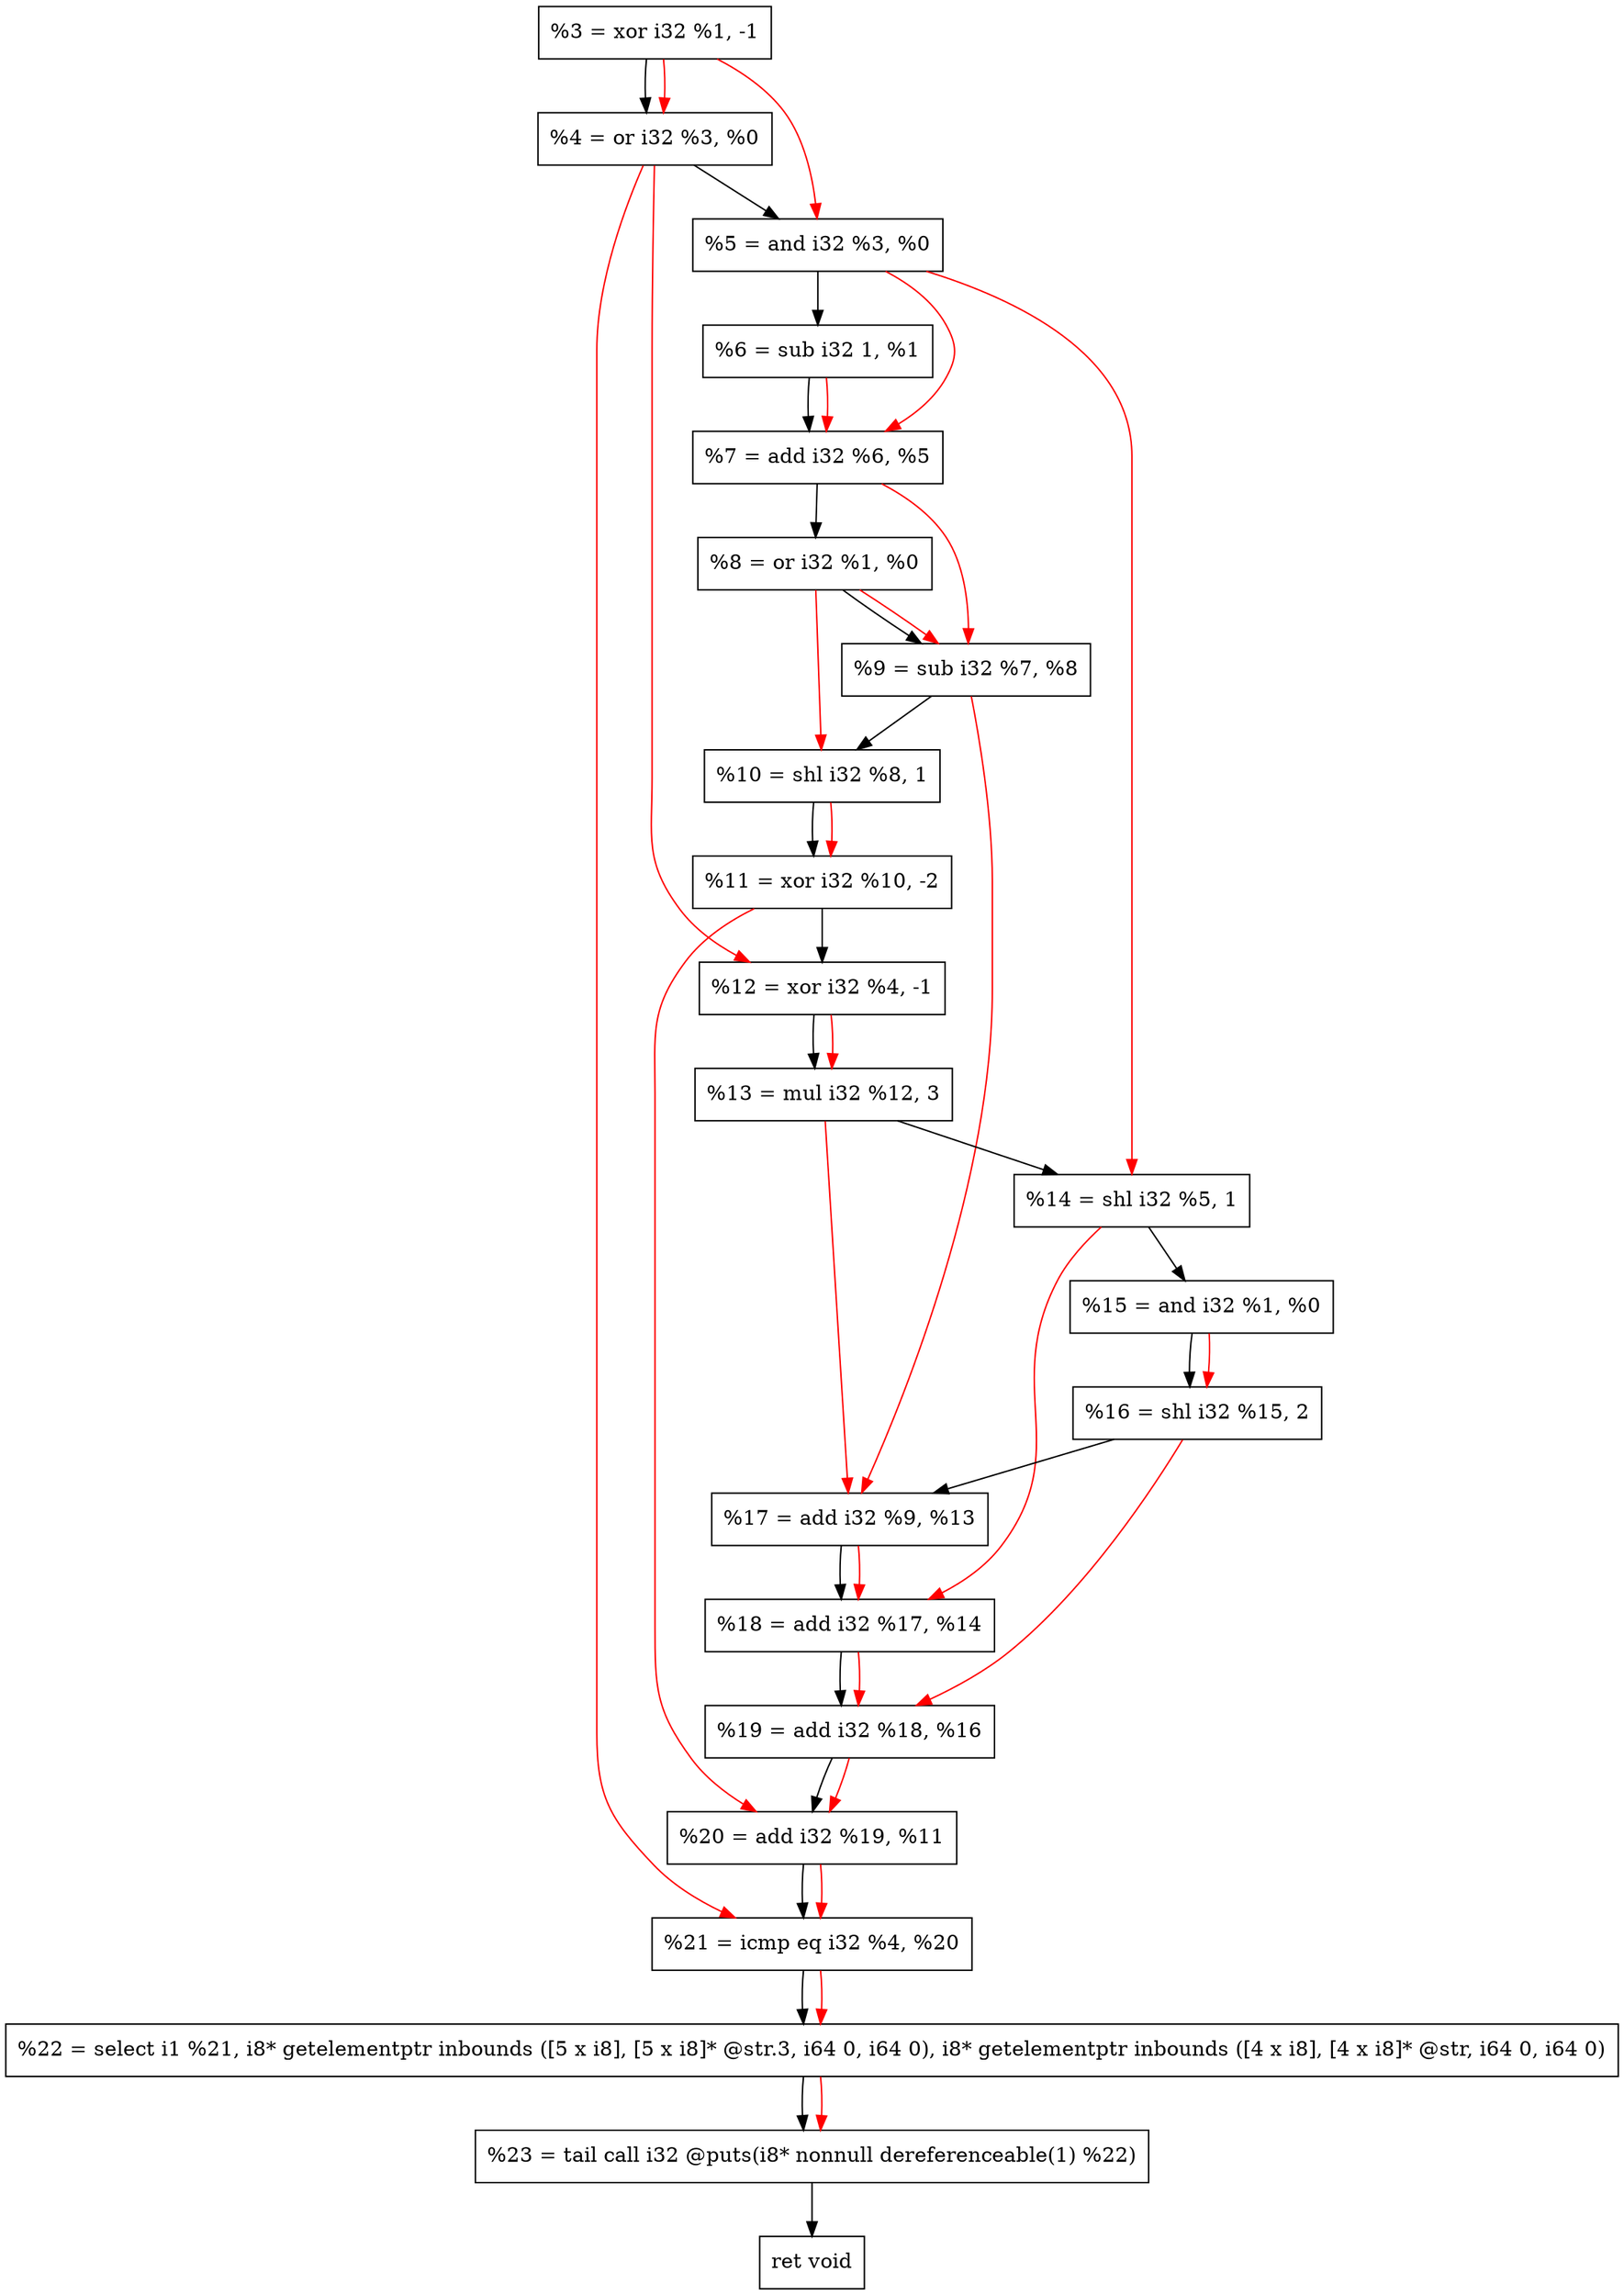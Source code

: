 digraph "DFG for'crackme' function" {
	Node0x12f0a90[shape=record, label="  %3 = xor i32 %1, -1"];
	Node0x12f0b00[shape=record, label="  %4 = or i32 %3, %0"];
	Node0x12f0bc0[shape=record, label="  %5 = and i32 %3, %0"];
	Node0x12f0c30[shape=record, label="  %6 = sub i32 1, %1"];
	Node0x12f0ca0[shape=record, label="  %7 = add i32 %6, %5"];
	Node0x12f0d10[shape=record, label="  %8 = or i32 %1, %0"];
	Node0x12f0d80[shape=record, label="  %9 = sub i32 %7, %8"];
	Node0x12f0df0[shape=record, label="  %10 = shl i32 %8, 1"];
	Node0x12f0e90[shape=record, label="  %11 = xor i32 %10, -2"];
	Node0x12f0f00[shape=record, label="  %12 = xor i32 %4, -1"];
	Node0x12f0fa0[shape=record, label="  %13 = mul i32 %12, 3"];
	Node0x12f1010[shape=record, label="  %14 = shl i32 %5, 1"];
	Node0x12f1080[shape=record, label="  %15 = and i32 %1, %0"];
	Node0x12f1120[shape=record, label="  %16 = shl i32 %15, 2"];
	Node0x12f1190[shape=record, label="  %17 = add i32 %9, %13"];
	Node0x12f1200[shape=record, label="  %18 = add i32 %17, %14"];
	Node0x12f1270[shape=record, label="  %19 = add i32 %18, %16"];
	Node0x12f12e0[shape=record, label="  %20 = add i32 %19, %11"];
	Node0x12f1350[shape=record, label="  %21 = icmp eq i32 %4, %20"];
	Node0x1291268[shape=record, label="  %22 = select i1 %21, i8* getelementptr inbounds ([5 x i8], [5 x i8]* @str.3, i64 0, i64 0), i8* getelementptr inbounds ([4 x i8], [4 x i8]* @str, i64 0, i64 0)"];
	Node0x12f17f0[shape=record, label="  %23 = tail call i32 @puts(i8* nonnull dereferenceable(1) %22)"];
	Node0x12f1840[shape=record, label="  ret void"];
	Node0x12f0a90 -> Node0x12f0b00;
	Node0x12f0b00 -> Node0x12f0bc0;
	Node0x12f0bc0 -> Node0x12f0c30;
	Node0x12f0c30 -> Node0x12f0ca0;
	Node0x12f0ca0 -> Node0x12f0d10;
	Node0x12f0d10 -> Node0x12f0d80;
	Node0x12f0d80 -> Node0x12f0df0;
	Node0x12f0df0 -> Node0x12f0e90;
	Node0x12f0e90 -> Node0x12f0f00;
	Node0x12f0f00 -> Node0x12f0fa0;
	Node0x12f0fa0 -> Node0x12f1010;
	Node0x12f1010 -> Node0x12f1080;
	Node0x12f1080 -> Node0x12f1120;
	Node0x12f1120 -> Node0x12f1190;
	Node0x12f1190 -> Node0x12f1200;
	Node0x12f1200 -> Node0x12f1270;
	Node0x12f1270 -> Node0x12f12e0;
	Node0x12f12e0 -> Node0x12f1350;
	Node0x12f1350 -> Node0x1291268;
	Node0x1291268 -> Node0x12f17f0;
	Node0x12f17f0 -> Node0x12f1840;
edge [color=red]
	Node0x12f0a90 -> Node0x12f0b00;
	Node0x12f0a90 -> Node0x12f0bc0;
	Node0x12f0c30 -> Node0x12f0ca0;
	Node0x12f0bc0 -> Node0x12f0ca0;
	Node0x12f0ca0 -> Node0x12f0d80;
	Node0x12f0d10 -> Node0x12f0d80;
	Node0x12f0d10 -> Node0x12f0df0;
	Node0x12f0df0 -> Node0x12f0e90;
	Node0x12f0b00 -> Node0x12f0f00;
	Node0x12f0f00 -> Node0x12f0fa0;
	Node0x12f0bc0 -> Node0x12f1010;
	Node0x12f1080 -> Node0x12f1120;
	Node0x12f0d80 -> Node0x12f1190;
	Node0x12f0fa0 -> Node0x12f1190;
	Node0x12f1190 -> Node0x12f1200;
	Node0x12f1010 -> Node0x12f1200;
	Node0x12f1200 -> Node0x12f1270;
	Node0x12f1120 -> Node0x12f1270;
	Node0x12f1270 -> Node0x12f12e0;
	Node0x12f0e90 -> Node0x12f12e0;
	Node0x12f0b00 -> Node0x12f1350;
	Node0x12f12e0 -> Node0x12f1350;
	Node0x12f1350 -> Node0x1291268;
	Node0x1291268 -> Node0x12f17f0;
}
